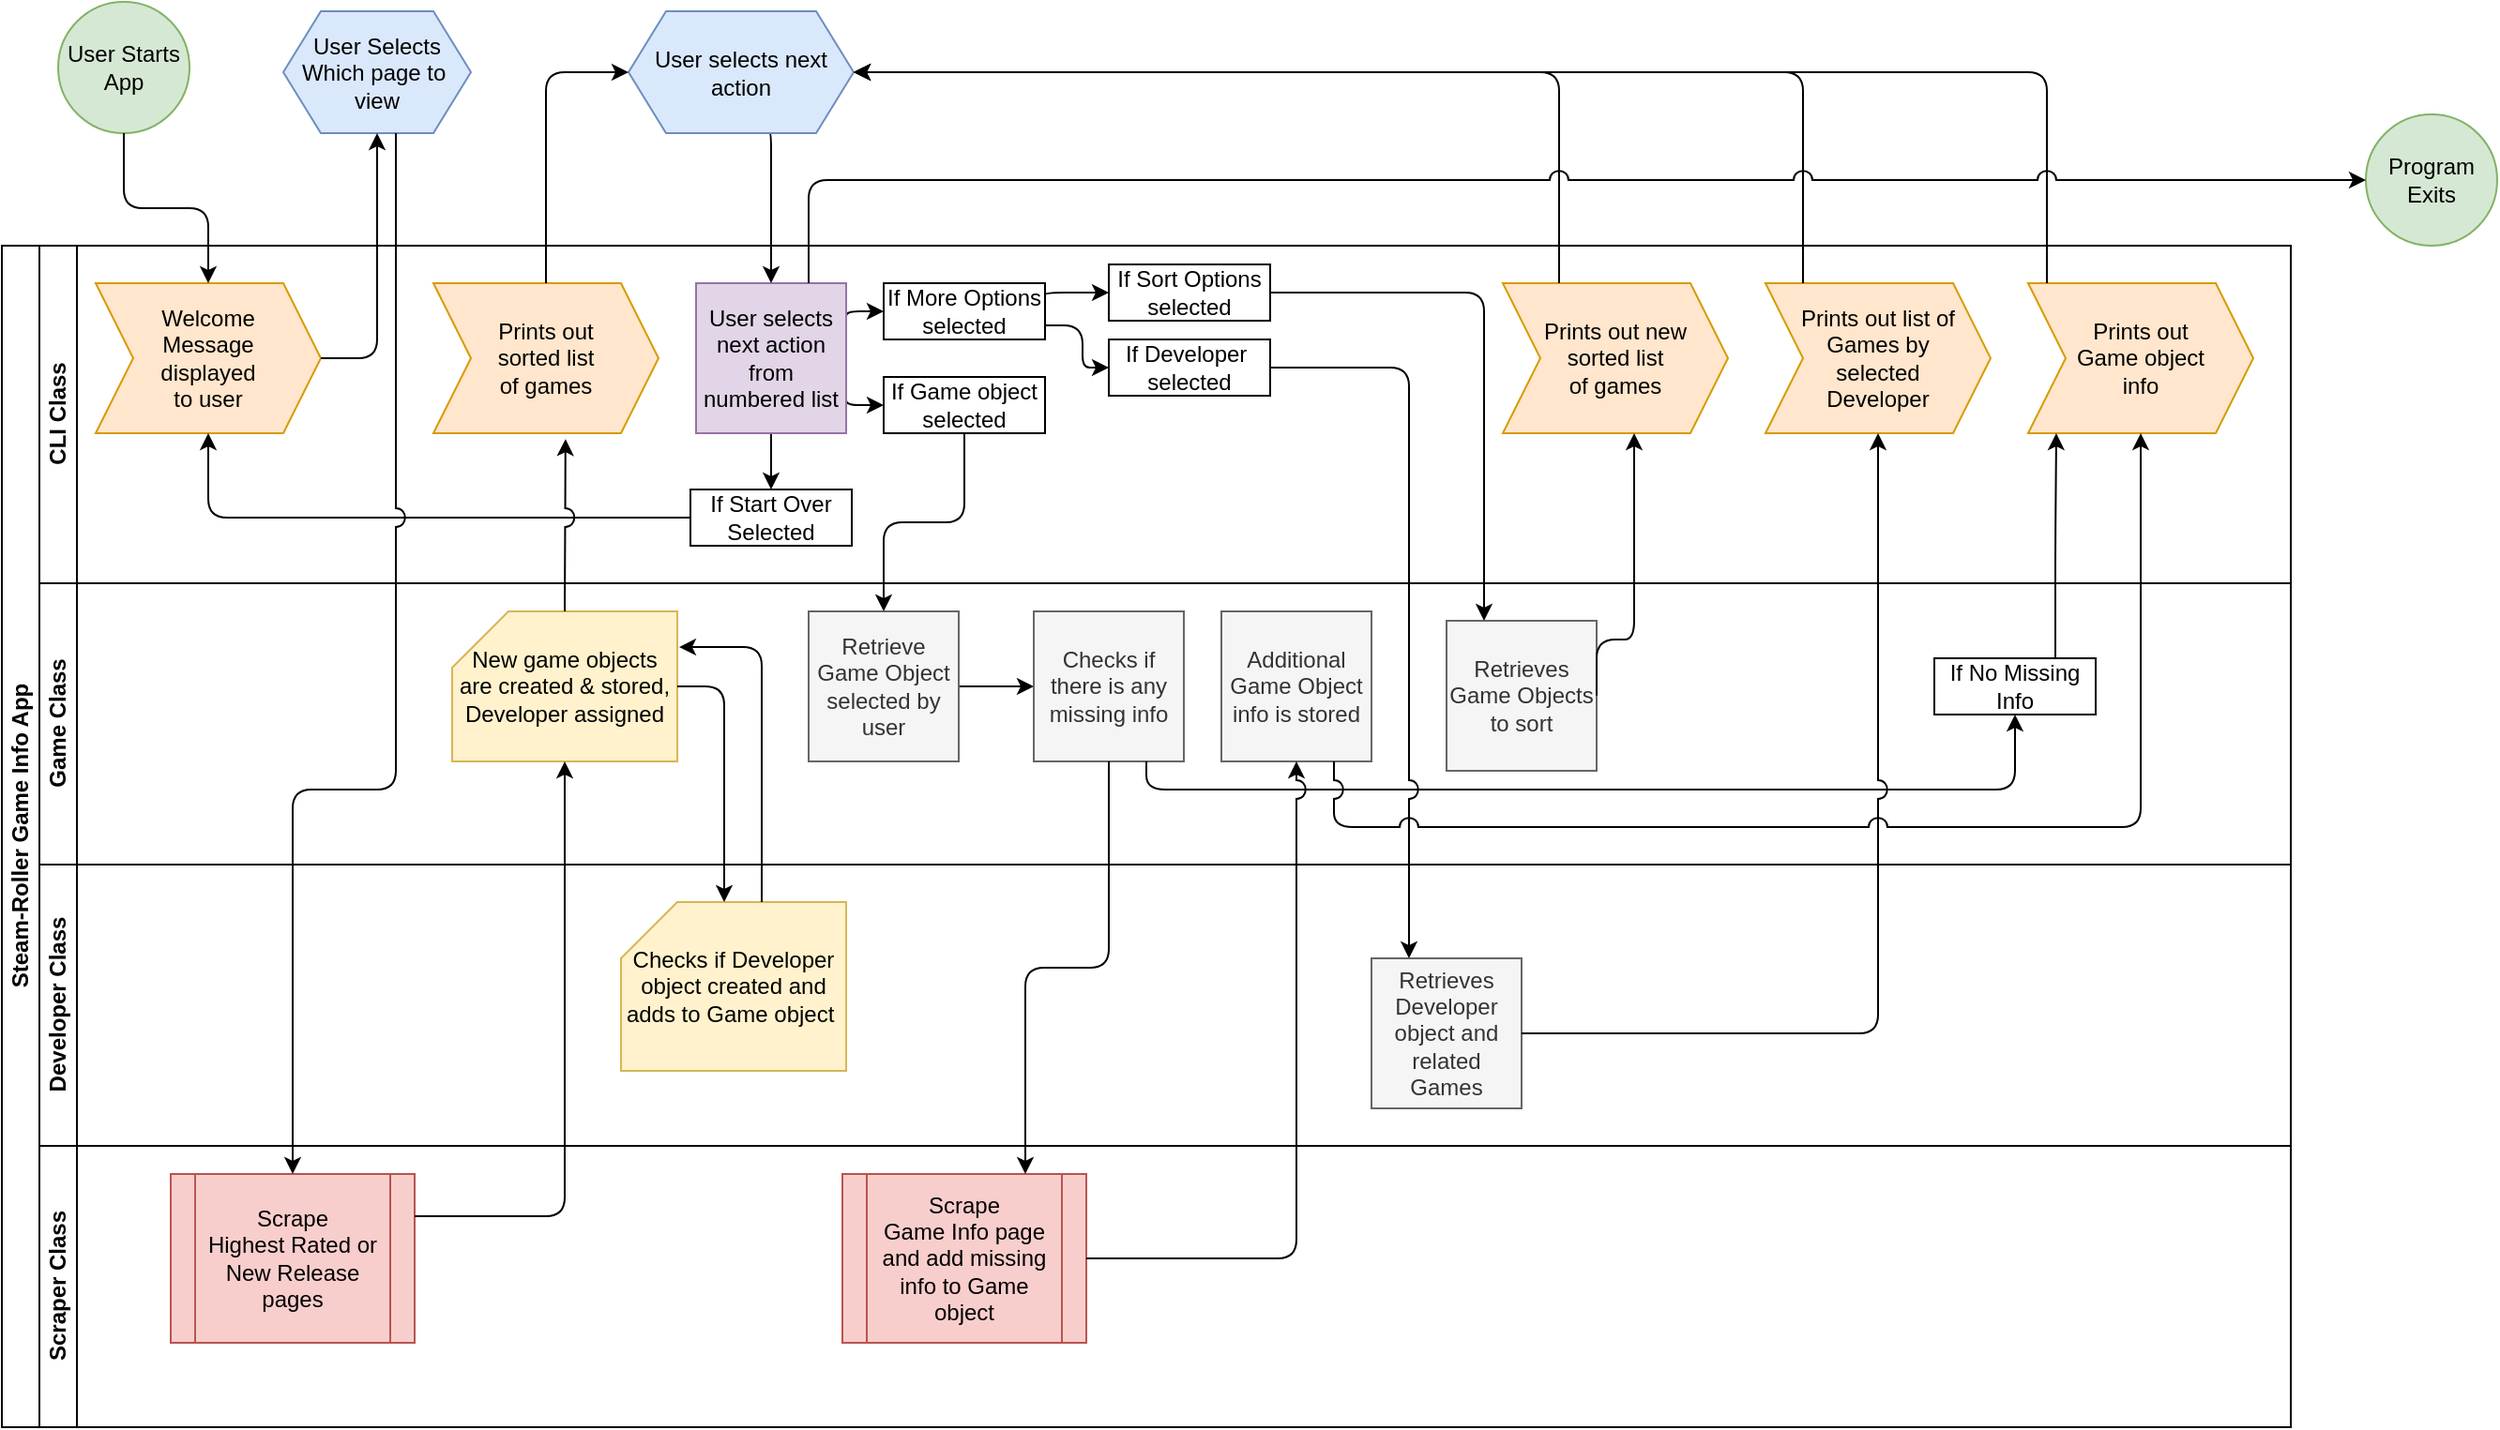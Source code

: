 <mxfile version="14.1.8" type="github">
  <diagram id="prtHgNgQTEPvFCAcTncT" name="Page-1">
    <mxGraphModel dx="1351" dy="844" grid="1" gridSize="10" guides="1" tooltips="1" connect="1" arrows="1" fold="1" page="1" pageScale="1" pageWidth="1100" pageHeight="850" math="0" shadow="0">
      <root>
        <mxCell id="0" />
        <mxCell id="1" parent="0" />
        <mxCell id="dNxyNK7c78bLwvsdeMH5-19" value="Steam-Roller Game Info App" style="swimlane;html=1;childLayout=stackLayout;resizeParent=1;resizeParentMax=0;horizontal=0;startSize=20;horizontalStack=0;" parent="1" vertex="1">
          <mxGeometry x="20" y="190" width="1220" height="630" as="geometry" />
        </mxCell>
        <mxCell id="dNxyNK7c78bLwvsdeMH5-21" value="CLI Class" style="swimlane;html=1;startSize=20;horizontal=0;perimeterSpacing=1;glass=0;" parent="dNxyNK7c78bLwvsdeMH5-19" vertex="1">
          <mxGeometry x="20" width="1200" height="180" as="geometry" />
        </mxCell>
        <mxCell id="vWouyCo1F20YEl_oMGs6-9" value="Welcome &lt;br&gt;Message &lt;br&gt;displayed &lt;br&gt;to user" style="shape=step;perimeter=stepPerimeter;whiteSpace=wrap;html=1;fixedSize=1;fontFamily=Helvetica;fontSize=12;fontColor=#000000;align=center;strokeColor=#d79b00;fillColor=#ffe6cc;" parent="dNxyNK7c78bLwvsdeMH5-21" vertex="1">
          <mxGeometry x="30" y="20" width="120" height="80" as="geometry" />
        </mxCell>
        <mxCell id="emwWbNpicgDGUg5nURXW-8" value="Prints out &lt;br&gt;sorted list &lt;br&gt;of games" style="shape=step;perimeter=stepPerimeter;whiteSpace=wrap;html=1;fixedSize=1;glass=0;fillColor=#ffe6cc;strokeColor=#d79b00;" vertex="1" parent="dNxyNK7c78bLwvsdeMH5-21">
          <mxGeometry x="210" y="20" width="120" height="80" as="geometry" />
        </mxCell>
        <mxCell id="emwWbNpicgDGUg5nURXW-14" style="edgeStyle=orthogonalEdgeStyle;orthogonalLoop=1;jettySize=auto;html=1;exitX=1;exitY=0.25;exitDx=0;exitDy=0;entryX=0;entryY=0.5;entryDx=0;entryDy=0;" edge="1" parent="dNxyNK7c78bLwvsdeMH5-21" source="emwWbNpicgDGUg5nURXW-11" target="emwWbNpicgDGUg5nURXW-12">
          <mxGeometry relative="1" as="geometry">
            <Array as="points">
              <mxPoint x="430" y="35" />
            </Array>
          </mxGeometry>
        </mxCell>
        <mxCell id="emwWbNpicgDGUg5nURXW-15" style="edgeStyle=orthogonalEdgeStyle;orthogonalLoop=1;jettySize=auto;html=1;exitX=1;exitY=0.75;exitDx=0;exitDy=0;entryX=0;entryY=0.5;entryDx=0;entryDy=0;" edge="1" parent="dNxyNK7c78bLwvsdeMH5-21" source="emwWbNpicgDGUg5nURXW-11" target="emwWbNpicgDGUg5nURXW-13">
          <mxGeometry relative="1" as="geometry">
            <Array as="points">
              <mxPoint x="430" y="85" />
            </Array>
          </mxGeometry>
        </mxCell>
        <mxCell id="emwWbNpicgDGUg5nURXW-66" style="edgeStyle=orthogonalEdgeStyle;rounded=1;sketch=0;jumpStyle=arc;jumpSize=10;orthogonalLoop=1;jettySize=auto;html=1;exitX=0.5;exitY=1;exitDx=0;exitDy=0;entryX=0.5;entryY=0;entryDx=0;entryDy=0;shadow=0;" edge="1" parent="dNxyNK7c78bLwvsdeMH5-21" source="emwWbNpicgDGUg5nURXW-11" target="emwWbNpicgDGUg5nURXW-65">
          <mxGeometry relative="1" as="geometry" />
        </mxCell>
        <mxCell id="emwWbNpicgDGUg5nURXW-11" value="User selects next action from numbered list" style="whiteSpace=wrap;html=1;aspect=fixed;glass=0;fillColor=#e1d5e7;strokeColor=#9673a6;" vertex="1" parent="dNxyNK7c78bLwvsdeMH5-21">
          <mxGeometry x="350" y="20" width="80" height="80" as="geometry" />
        </mxCell>
        <mxCell id="emwWbNpicgDGUg5nURXW-27" style="edgeStyle=orthogonalEdgeStyle;orthogonalLoop=1;jettySize=auto;html=1;exitX=1;exitY=0.25;exitDx=0;exitDy=0;entryX=0;entryY=0.5;entryDx=0;entryDy=0;" edge="1" parent="dNxyNK7c78bLwvsdeMH5-21" source="emwWbNpicgDGUg5nURXW-12" target="emwWbNpicgDGUg5nURXW-25">
          <mxGeometry relative="1" as="geometry">
            <Array as="points">
              <mxPoint x="536" y="25" />
            </Array>
          </mxGeometry>
        </mxCell>
        <mxCell id="emwWbNpicgDGUg5nURXW-28" style="edgeStyle=orthogonalEdgeStyle;orthogonalLoop=1;jettySize=auto;html=1;exitX=1;exitY=0.75;exitDx=0;exitDy=0;entryX=0;entryY=0.5;entryDx=0;entryDy=0;" edge="1" parent="dNxyNK7c78bLwvsdeMH5-21" source="emwWbNpicgDGUg5nURXW-12" target="emwWbNpicgDGUg5nURXW-26">
          <mxGeometry relative="1" as="geometry" />
        </mxCell>
        <mxCell id="emwWbNpicgDGUg5nURXW-12" value="If More Options&lt;br&gt;selected" style="whiteSpace=wrap;html=1;fontFamily=Helvetica;fontSize=12;align=center;" vertex="1" parent="dNxyNK7c78bLwvsdeMH5-21">
          <mxGeometry x="450" y="20" width="86" height="30" as="geometry" />
        </mxCell>
        <mxCell id="emwWbNpicgDGUg5nURXW-13" value="If Game object selected" style="whiteSpace=wrap;html=1;fontFamily=Helvetica;fontSize=12;align=center;" vertex="1" parent="dNxyNK7c78bLwvsdeMH5-21">
          <mxGeometry x="450" y="70" width="86" height="30" as="geometry" />
        </mxCell>
        <mxCell id="emwWbNpicgDGUg5nURXW-25" value="If Sort Options&lt;br&gt;selected" style="whiteSpace=wrap;html=1;fontFamily=Helvetica;fontSize=12;align=center;" vertex="1" parent="dNxyNK7c78bLwvsdeMH5-21">
          <mxGeometry x="570" y="10" width="86" height="30" as="geometry" />
        </mxCell>
        <mxCell id="emwWbNpicgDGUg5nURXW-26" value="If Developer&amp;nbsp;&lt;br&gt;selected" style="whiteSpace=wrap;html=1;fontFamily=Helvetica;fontSize=12;align=center;" vertex="1" parent="dNxyNK7c78bLwvsdeMH5-21">
          <mxGeometry x="570" y="50" width="86" height="30" as="geometry" />
        </mxCell>
        <mxCell id="emwWbNpicgDGUg5nURXW-36" value="Prints out new &lt;br&gt;sorted list &lt;br&gt;of games" style="shape=step;perimeter=stepPerimeter;whiteSpace=wrap;html=1;fixedSize=1;glass=0;fillColor=#ffe6cc;strokeColor=#d79b00;" vertex="1" parent="dNxyNK7c78bLwvsdeMH5-21">
          <mxGeometry x="780" y="20" width="120" height="80" as="geometry" />
        </mxCell>
        <mxCell id="emwWbNpicgDGUg5nURXW-40" value="Prints out list of Games by &lt;br&gt;selected &lt;br&gt;Developer" style="shape=step;perimeter=stepPerimeter;whiteSpace=wrap;html=1;fixedSize=1;glass=0;fillColor=#ffe6cc;strokeColor=#d79b00;" vertex="1" parent="dNxyNK7c78bLwvsdeMH5-21">
          <mxGeometry x="920" y="20" width="120" height="80" as="geometry" />
        </mxCell>
        <mxCell id="emwWbNpicgDGUg5nURXW-43" value="Prints out &lt;br&gt;Game object &lt;br&gt;info" style="shape=step;perimeter=stepPerimeter;whiteSpace=wrap;html=1;fixedSize=1;glass=0;fillColor=#ffe6cc;strokeColor=#d79b00;" vertex="1" parent="dNxyNK7c78bLwvsdeMH5-21">
          <mxGeometry x="1060" y="20" width="120" height="80" as="geometry" />
        </mxCell>
        <mxCell id="emwWbNpicgDGUg5nURXW-69" style="edgeStyle=orthogonalEdgeStyle;rounded=1;sketch=0;jumpStyle=arc;jumpSize=10;orthogonalLoop=1;jettySize=auto;html=1;entryX=0.5;entryY=1;entryDx=0;entryDy=0;shadow=0;" edge="1" parent="dNxyNK7c78bLwvsdeMH5-21" source="emwWbNpicgDGUg5nURXW-65" target="vWouyCo1F20YEl_oMGs6-9">
          <mxGeometry relative="1" as="geometry" />
        </mxCell>
        <mxCell id="emwWbNpicgDGUg5nURXW-65" value="If Start Over Selected" style="whiteSpace=wrap;html=1;fontFamily=Helvetica;fontSize=12;align=center;" vertex="1" parent="dNxyNK7c78bLwvsdeMH5-21">
          <mxGeometry x="347" y="130" width="86" height="30" as="geometry" />
        </mxCell>
        <mxCell id="dNxyNK7c78bLwvsdeMH5-22" value="Game Class" style="swimlane;html=1;startSize=20;horizontal=0;glass=0;" parent="dNxyNK7c78bLwvsdeMH5-19" vertex="1">
          <mxGeometry x="20" y="180" width="1200" height="150" as="geometry" />
        </mxCell>
        <mxCell id="emwWbNpicgDGUg5nURXW-5" value="New game objects are created &amp;amp; stored, Developer assigned" style="shape=card;whiteSpace=wrap;html=1;glass=0;fillColor=#fff2cc;strokeColor=#d6b656;" vertex="1" parent="dNxyNK7c78bLwvsdeMH5-22">
          <mxGeometry x="220" y="15" width="120" height="80" as="geometry" />
        </mxCell>
        <mxCell id="emwWbNpicgDGUg5nURXW-57" style="edgeStyle=orthogonalEdgeStyle;orthogonalLoop=1;jettySize=auto;html=1;entryX=0;entryY=0.5;entryDx=0;entryDy=0;" edge="1" parent="dNxyNK7c78bLwvsdeMH5-22" source="emwWbNpicgDGUg5nURXW-16" target="emwWbNpicgDGUg5nURXW-56">
          <mxGeometry relative="1" as="geometry" />
        </mxCell>
        <mxCell id="emwWbNpicgDGUg5nURXW-16" value="Retrieve Game Object selected by user" style="whiteSpace=wrap;html=1;aspect=fixed;glass=0;fillColor=#f5f5f5;strokeColor=#666666;fontColor=#333333;" vertex="1" parent="dNxyNK7c78bLwvsdeMH5-22">
          <mxGeometry x="410" y="15" width="80" height="80" as="geometry" />
        </mxCell>
        <mxCell id="emwWbNpicgDGUg5nURXW-29" value="Additional Game Object info is stored" style="whiteSpace=wrap;html=1;aspect=fixed;glass=0;fillColor=#f5f5f5;strokeColor=#666666;fontColor=#333333;" vertex="1" parent="dNxyNK7c78bLwvsdeMH5-22">
          <mxGeometry x="630" y="15" width="80" height="80" as="geometry" />
        </mxCell>
        <mxCell id="emwWbNpicgDGUg5nURXW-34" value="Retrieves Game Objects to sort" style="whiteSpace=wrap;html=1;aspect=fixed;glass=0;fillColor=#f5f5f5;strokeColor=#666666;fontColor=#333333;" vertex="1" parent="dNxyNK7c78bLwvsdeMH5-22">
          <mxGeometry x="750" y="20" width="80" height="80" as="geometry" />
        </mxCell>
        <mxCell id="emwWbNpicgDGUg5nURXW-56" value="Checks if there is any missing info" style="whiteSpace=wrap;html=1;aspect=fixed;glass=0;fillColor=#f5f5f5;strokeColor=#666666;fontColor=#333333;" vertex="1" parent="dNxyNK7c78bLwvsdeMH5-22">
          <mxGeometry x="530" y="15" width="80" height="80" as="geometry" />
        </mxCell>
        <mxCell id="emwWbNpicgDGUg5nURXW-60" value="If No Missing Info" style="whiteSpace=wrap;html=1;fontFamily=Helvetica;fontSize=12;align=center;" vertex="1" parent="dNxyNK7c78bLwvsdeMH5-22">
          <mxGeometry x="1010" y="40" width="86" height="30" as="geometry" />
        </mxCell>
        <mxCell id="emwWbNpicgDGUg5nURXW-61" style="edgeStyle=orthogonalEdgeStyle;orthogonalLoop=1;jettySize=auto;html=1;exitX=0.75;exitY=1;exitDx=0;exitDy=0;entryX=0.5;entryY=1;entryDx=0;entryDy=0;jumpStyle=arc;jumpSize=10;shadow=0;sketch=0;" edge="1" parent="dNxyNK7c78bLwvsdeMH5-22" source="emwWbNpicgDGUg5nURXW-56" target="emwWbNpicgDGUg5nURXW-60">
          <mxGeometry relative="1" as="geometry">
            <mxPoint x="1013" y="70" as="targetPoint" />
            <Array as="points">
              <mxPoint x="590" y="110" />
              <mxPoint x="1053" y="110" />
            </Array>
          </mxGeometry>
        </mxCell>
        <mxCell id="vWouyCo1F20YEl_oMGs6-1" value="Developer Class" style="swimlane;html=1;startSize=20;horizontal=0;" parent="dNxyNK7c78bLwvsdeMH5-19" vertex="1">
          <mxGeometry x="20" y="330" width="1200" height="150" as="geometry" />
        </mxCell>
        <mxCell id="emwWbNpicgDGUg5nURXW-19" value="Checks if Developer object created and adds to Game object&amp;nbsp;" style="shape=card;whiteSpace=wrap;html=1;glass=0;fillColor=#fff2cc;strokeColor=#d6b656;" vertex="1" parent="vWouyCo1F20YEl_oMGs6-1">
          <mxGeometry x="310" y="20" width="120" height="90" as="geometry" />
        </mxCell>
        <mxCell id="emwWbNpicgDGUg5nURXW-31" value="Retrieves Developer object and related Games" style="whiteSpace=wrap;html=1;aspect=fixed;glass=0;fillColor=#f5f5f5;strokeColor=#666666;fontColor=#333333;" vertex="1" parent="vWouyCo1F20YEl_oMGs6-1">
          <mxGeometry x="710" y="50" width="80" height="80" as="geometry" />
        </mxCell>
        <mxCell id="vWouyCo1F20YEl_oMGs6-5" value="Scraper Class" style="swimlane;html=1;startSize=20;horizontal=0;" parent="dNxyNK7c78bLwvsdeMH5-19" vertex="1">
          <mxGeometry x="20" y="480" width="1200" height="150" as="geometry" />
        </mxCell>
        <mxCell id="vWouyCo1F20YEl_oMGs6-7" value="Scrape &lt;br&gt;Highest Rated or &lt;br&gt;New Release pages" style="shape=process;whiteSpace=wrap;html=1;backgroundOutline=1;fontFamily=Helvetica;fontSize=12;align=center;fillColor=#f8cecc;strokeColor=#b85450;" parent="vWouyCo1F20YEl_oMGs6-5" vertex="1">
          <mxGeometry x="70" y="15" width="130" height="90" as="geometry" />
        </mxCell>
        <mxCell id="emwWbNpicgDGUg5nURXW-21" value="Scrape &lt;br&gt;Game Info page and add missing info to Game object" style="shape=process;whiteSpace=wrap;html=1;backgroundOutline=1;fontFamily=Helvetica;fontSize=12;align=center;fillColor=#f8cecc;strokeColor=#b85450;" vertex="1" parent="vWouyCo1F20YEl_oMGs6-5">
          <mxGeometry x="428" y="15" width="130" height="90" as="geometry" />
        </mxCell>
        <mxCell id="emwWbNpicgDGUg5nURXW-6" style="edgeStyle=orthogonalEdgeStyle;orthogonalLoop=1;jettySize=auto;html=1;exitX=1;exitY=0.25;exitDx=0;exitDy=0;" edge="1" parent="dNxyNK7c78bLwvsdeMH5-19" source="vWouyCo1F20YEl_oMGs6-7" target="emwWbNpicgDGUg5nURXW-5">
          <mxGeometry relative="1" as="geometry" />
        </mxCell>
        <mxCell id="emwWbNpicgDGUg5nURXW-20" style="edgeStyle=orthogonalEdgeStyle;orthogonalLoop=1;jettySize=auto;html=1;exitX=1;exitY=0.5;exitDx=0;exitDy=0;exitPerimeter=0;entryX=0;entryY=0;entryDx=55;entryDy=0;entryPerimeter=0;" edge="1" parent="dNxyNK7c78bLwvsdeMH5-19" source="emwWbNpicgDGUg5nURXW-5" target="emwWbNpicgDGUg5nURXW-19">
          <mxGeometry relative="1" as="geometry" />
        </mxCell>
        <mxCell id="emwWbNpicgDGUg5nURXW-24" style="edgeStyle=orthogonalEdgeStyle;orthogonalLoop=1;jettySize=auto;html=1;exitX=0;exitY=0;exitDx=75;exitDy=0;exitPerimeter=0;entryX=1.008;entryY=0.238;entryDx=0;entryDy=0;entryPerimeter=0;" edge="1" parent="dNxyNK7c78bLwvsdeMH5-19" source="emwWbNpicgDGUg5nURXW-19" target="emwWbNpicgDGUg5nURXW-5">
          <mxGeometry relative="1" as="geometry" />
        </mxCell>
        <mxCell id="emwWbNpicgDGUg5nURXW-30" style="edgeStyle=orthogonalEdgeStyle;orthogonalLoop=1;jettySize=auto;html=1;exitX=1;exitY=0.5;exitDx=0;exitDy=0;jumpStyle=arc;jumpSize=10;" edge="1" parent="dNxyNK7c78bLwvsdeMH5-19" source="emwWbNpicgDGUg5nURXW-21" target="emwWbNpicgDGUg5nURXW-29">
          <mxGeometry relative="1" as="geometry" />
        </mxCell>
        <mxCell id="emwWbNpicgDGUg5nURXW-32" style="edgeStyle=orthogonalEdgeStyle;orthogonalLoop=1;jettySize=auto;html=1;entryX=0.25;entryY=0;entryDx=0;entryDy=0;exitX=1;exitY=0.5;exitDx=0;exitDy=0;jumpStyle=arc;jumpSize=10;" edge="1" parent="dNxyNK7c78bLwvsdeMH5-19" source="emwWbNpicgDGUg5nURXW-26" target="emwWbNpicgDGUg5nURXW-31">
          <mxGeometry relative="1" as="geometry" />
        </mxCell>
        <mxCell id="emwWbNpicgDGUg5nURXW-35" style="edgeStyle=orthogonalEdgeStyle;orthogonalLoop=1;jettySize=auto;html=1;entryX=0.25;entryY=0;entryDx=0;entryDy=0;" edge="1" parent="dNxyNK7c78bLwvsdeMH5-19" source="emwWbNpicgDGUg5nURXW-25" target="emwWbNpicgDGUg5nURXW-34">
          <mxGeometry relative="1" as="geometry" />
        </mxCell>
        <mxCell id="emwWbNpicgDGUg5nURXW-39" style="edgeStyle=orthogonalEdgeStyle;orthogonalLoop=1;jettySize=auto;html=1;exitX=1;exitY=0.5;exitDx=0;exitDy=0;rounded=1;" edge="1" parent="dNxyNK7c78bLwvsdeMH5-19" source="emwWbNpicgDGUg5nURXW-34">
          <mxGeometry relative="1" as="geometry">
            <mxPoint x="870" y="100" as="targetPoint" />
            <Array as="points">
              <mxPoint x="870" y="210" />
            </Array>
          </mxGeometry>
        </mxCell>
        <mxCell id="emwWbNpicgDGUg5nURXW-45" style="edgeStyle=orthogonalEdgeStyle;orthogonalLoop=1;jettySize=auto;html=1;entryX=0.5;entryY=1;entryDx=0;entryDy=0;jumpStyle=arc;jumpSize=10;" edge="1" parent="dNxyNK7c78bLwvsdeMH5-19" source="emwWbNpicgDGUg5nURXW-31" target="emwWbNpicgDGUg5nURXW-40">
          <mxGeometry relative="1" as="geometry" />
        </mxCell>
        <mxCell id="emwWbNpicgDGUg5nURXW-46" style="edgeStyle=orthogonalEdgeStyle;orthogonalLoop=1;jettySize=auto;html=1;exitX=0.75;exitY=1;exitDx=0;exitDy=0;entryX=0.5;entryY=1;entryDx=0;entryDy=0;jumpStyle=arc;jumpSize=10;" edge="1" parent="dNxyNK7c78bLwvsdeMH5-19" source="emwWbNpicgDGUg5nURXW-29" target="emwWbNpicgDGUg5nURXW-43">
          <mxGeometry relative="1" as="geometry">
            <Array as="points">
              <mxPoint x="710" y="310" />
              <mxPoint x="1140" y="310" />
            </Array>
          </mxGeometry>
        </mxCell>
        <mxCell id="emwWbNpicgDGUg5nURXW-58" style="edgeStyle=orthogonalEdgeStyle;orthogonalLoop=1;jettySize=auto;html=1;entryX=0.75;entryY=0;entryDx=0;entryDy=0;" edge="1" parent="dNxyNK7c78bLwvsdeMH5-19" source="emwWbNpicgDGUg5nURXW-56" target="emwWbNpicgDGUg5nURXW-21">
          <mxGeometry relative="1" as="geometry" />
        </mxCell>
        <mxCell id="emwWbNpicgDGUg5nURXW-64" style="edgeStyle=orthogonalEdgeStyle;curved=0;rounded=1;sketch=0;orthogonalLoop=1;jettySize=auto;html=1;exitX=0.75;exitY=0;exitDx=0;exitDy=0;entryX=0.125;entryY=1;entryDx=0;entryDy=0;entryPerimeter=0;" edge="1" parent="dNxyNK7c78bLwvsdeMH5-19" source="emwWbNpicgDGUg5nURXW-60" target="emwWbNpicgDGUg5nURXW-43">
          <mxGeometry relative="1" as="geometry" />
        </mxCell>
        <mxCell id="emwWbNpicgDGUg5nURXW-68" style="edgeStyle=orthogonalEdgeStyle;rounded=1;sketch=0;jumpStyle=arc;jumpSize=10;orthogonalLoop=1;jettySize=auto;html=1;entryX=0.587;entryY=1.039;entryDx=0;entryDy=0;entryPerimeter=0;shadow=0;" edge="1" parent="dNxyNK7c78bLwvsdeMH5-19" source="emwWbNpicgDGUg5nURXW-5" target="emwWbNpicgDGUg5nURXW-8">
          <mxGeometry relative="1" as="geometry" />
        </mxCell>
        <mxCell id="emwWbNpicgDGUg5nURXW-70" style="edgeStyle=orthogonalEdgeStyle;rounded=1;sketch=0;jumpStyle=arc;jumpSize=10;orthogonalLoop=1;jettySize=auto;html=1;entryX=0.5;entryY=0;entryDx=0;entryDy=0;shadow=0;" edge="1" parent="dNxyNK7c78bLwvsdeMH5-19" source="emwWbNpicgDGUg5nURXW-13" target="emwWbNpicgDGUg5nURXW-16">
          <mxGeometry relative="1" as="geometry" />
        </mxCell>
        <mxCell id="dNxyNK7c78bLwvsdeMH5-23" value="User Starts App" style="ellipse;whiteSpace=wrap;html=1;fillColor=#d5e8d4;strokeColor=#82b366;" parent="1" vertex="1">
          <mxGeometry x="50" y="60" width="70" height="70" as="geometry" />
        </mxCell>
        <mxCell id="vWouyCo1F20YEl_oMGs6-11" style="edgeStyle=orthogonalEdgeStyle;orthogonalLoop=1;jettySize=auto;html=1;entryX=0.5;entryY=0;entryDx=0;entryDy=0;" parent="1" source="dNxyNK7c78bLwvsdeMH5-23" target="vWouyCo1F20YEl_oMGs6-9" edge="1">
          <mxGeometry relative="1" as="geometry" />
        </mxCell>
        <mxCell id="dNxyNK7c78bLwvsdeMH5-24" value="User Selects Which page to&amp;nbsp;&lt;br&gt;view" style="shape=hexagon;perimeter=hexagonPerimeter2;whiteSpace=wrap;html=1;fixedSize=1;fontFamily=Helvetica;fontSize=12;align=center;spacingRight=0;fillColor=#dae8fc;strokeColor=#6c8ebf;" parent="1" vertex="1">
          <mxGeometry x="170" y="65" width="100" height="65" as="geometry" />
        </mxCell>
        <mxCell id="vWouyCo1F20YEl_oMGs6-12" style="edgeStyle=orthogonalEdgeStyle;orthogonalLoop=1;jettySize=auto;html=1;exitX=1;exitY=0.5;exitDx=0;exitDy=0;" parent="1" source="vWouyCo1F20YEl_oMGs6-9" edge="1">
          <mxGeometry relative="1" as="geometry">
            <mxPoint x="220" y="130" as="targetPoint" />
            <Array as="points">
              <mxPoint x="220" y="250" />
            </Array>
          </mxGeometry>
        </mxCell>
        <mxCell id="vWouyCo1F20YEl_oMGs6-13" style="edgeStyle=orthogonalEdgeStyle;orthogonalLoop=1;jettySize=auto;html=1;entryX=0.5;entryY=0;entryDx=0;entryDy=0;jumpStyle=arc;jumpSize=10;" parent="1" edge="1" target="vWouyCo1F20YEl_oMGs6-7">
          <mxGeometry relative="1" as="geometry">
            <mxPoint x="90" y="685" as="targetPoint" />
            <Array as="points">
              <mxPoint x="230" y="130" />
              <mxPoint x="230" y="480" />
              <mxPoint x="175" y="480" />
            </Array>
            <mxPoint x="230" y="130" as="sourcePoint" />
          </mxGeometry>
        </mxCell>
        <mxCell id="emwWbNpicgDGUg5nURXW-38" style="edgeStyle=orthogonalEdgeStyle;orthogonalLoop=1;jettySize=auto;html=1;exitX=0.625;exitY=1;exitDx=0;exitDy=0;entryX=0.5;entryY=0;entryDx=0;entryDy=0;" edge="1" parent="1" source="emwWbNpicgDGUg5nURXW-7" target="emwWbNpicgDGUg5nURXW-11">
          <mxGeometry relative="1" as="geometry">
            <Array as="points">
              <mxPoint x="430" y="130" />
            </Array>
          </mxGeometry>
        </mxCell>
        <mxCell id="emwWbNpicgDGUg5nURXW-7" value="User selects next action" style="shape=hexagon;perimeter=hexagonPerimeter2;whiteSpace=wrap;html=1;fixedSize=1;glass=0;fillColor=#dae8fc;strokeColor=#6c8ebf;" vertex="1" parent="1">
          <mxGeometry x="354" y="65" width="120" height="65" as="geometry" />
        </mxCell>
        <mxCell id="emwWbNpicgDGUg5nURXW-10" style="edgeStyle=orthogonalEdgeStyle;orthogonalLoop=1;jettySize=auto;html=1;exitX=0.5;exitY=0;exitDx=0;exitDy=0;entryX=0;entryY=0.5;entryDx=0;entryDy=0;" edge="1" parent="1" source="emwWbNpicgDGUg5nURXW-8" target="emwWbNpicgDGUg5nURXW-7">
          <mxGeometry relative="1" as="geometry" />
        </mxCell>
        <mxCell id="emwWbNpicgDGUg5nURXW-41" style="edgeStyle=orthogonalEdgeStyle;orthogonalLoop=1;jettySize=auto;html=1;entryX=1;entryY=0.5;entryDx=0;entryDy=0;jumpStyle=arc;jumpSize=10;" edge="1" parent="1" source="emwWbNpicgDGUg5nURXW-40" target="emwWbNpicgDGUg5nURXW-7">
          <mxGeometry relative="1" as="geometry">
            <Array as="points">
              <mxPoint x="980" y="98" />
            </Array>
          </mxGeometry>
        </mxCell>
        <mxCell id="emwWbNpicgDGUg5nURXW-42" style="edgeStyle=orthogonalEdgeStyle;orthogonalLoop=1;jettySize=auto;html=1;entryX=1;entryY=0.5;entryDx=0;entryDy=0;jumpStyle=arc;jumpSize=10;" edge="1" parent="1" source="emwWbNpicgDGUg5nURXW-36" target="emwWbNpicgDGUg5nURXW-7">
          <mxGeometry relative="1" as="geometry">
            <Array as="points">
              <mxPoint x="850" y="98" />
            </Array>
          </mxGeometry>
        </mxCell>
        <mxCell id="emwWbNpicgDGUg5nURXW-44" style="edgeStyle=orthogonalEdgeStyle;orthogonalLoop=1;jettySize=auto;html=1;entryX=1;entryY=0.5;entryDx=0;entryDy=0;jumpStyle=arc;jumpSize=10;" edge="1" parent="1" source="emwWbNpicgDGUg5nURXW-43" target="emwWbNpicgDGUg5nURXW-7">
          <mxGeometry relative="1" as="geometry">
            <Array as="points">
              <mxPoint x="1110" y="98" />
            </Array>
          </mxGeometry>
        </mxCell>
        <mxCell id="emwWbNpicgDGUg5nURXW-48" value="Program Exits" style="ellipse;whiteSpace=wrap;html=1;fillColor=#d5e8d4;strokeColor=#82b366;" vertex="1" parent="1">
          <mxGeometry x="1280" y="120" width="70" height="70" as="geometry" />
        </mxCell>
        <mxCell id="emwWbNpicgDGUg5nURXW-53" style="edgeStyle=orthogonalEdgeStyle;orthogonalLoop=1;jettySize=auto;html=1;exitX=0.75;exitY=0;exitDx=0;exitDy=0;entryX=0;entryY=0.5;entryDx=0;entryDy=0;jumpStyle=arc;jumpSize=10;" edge="1" parent="1" source="emwWbNpicgDGUg5nURXW-11" target="emwWbNpicgDGUg5nURXW-48">
          <mxGeometry relative="1" as="geometry" />
        </mxCell>
      </root>
    </mxGraphModel>
  </diagram>
</mxfile>
